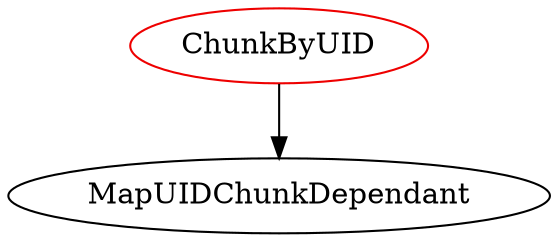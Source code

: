 digraph chunkbyuid{
ChunkByUID	[shape=oval, color=red2, label="ChunkByUID"];
ChunkByUID -> MapUIDChunkDependant;
}
